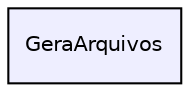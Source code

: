 digraph "GeraArquivos" {
  compound=true
  node [ fontsize="10", fontname="Helvetica"];
  edge [ labelfontsize="10", labelfontname="Helvetica"];
  dir_b3170f1d21e2f3b7945d16a339d06171 [shape=box, label="GeraArquivos", style="filled", fillcolor="#eeeeff", pencolor="black", URL="dir_b3170f1d21e2f3b7945d16a339d06171.html"];
}
